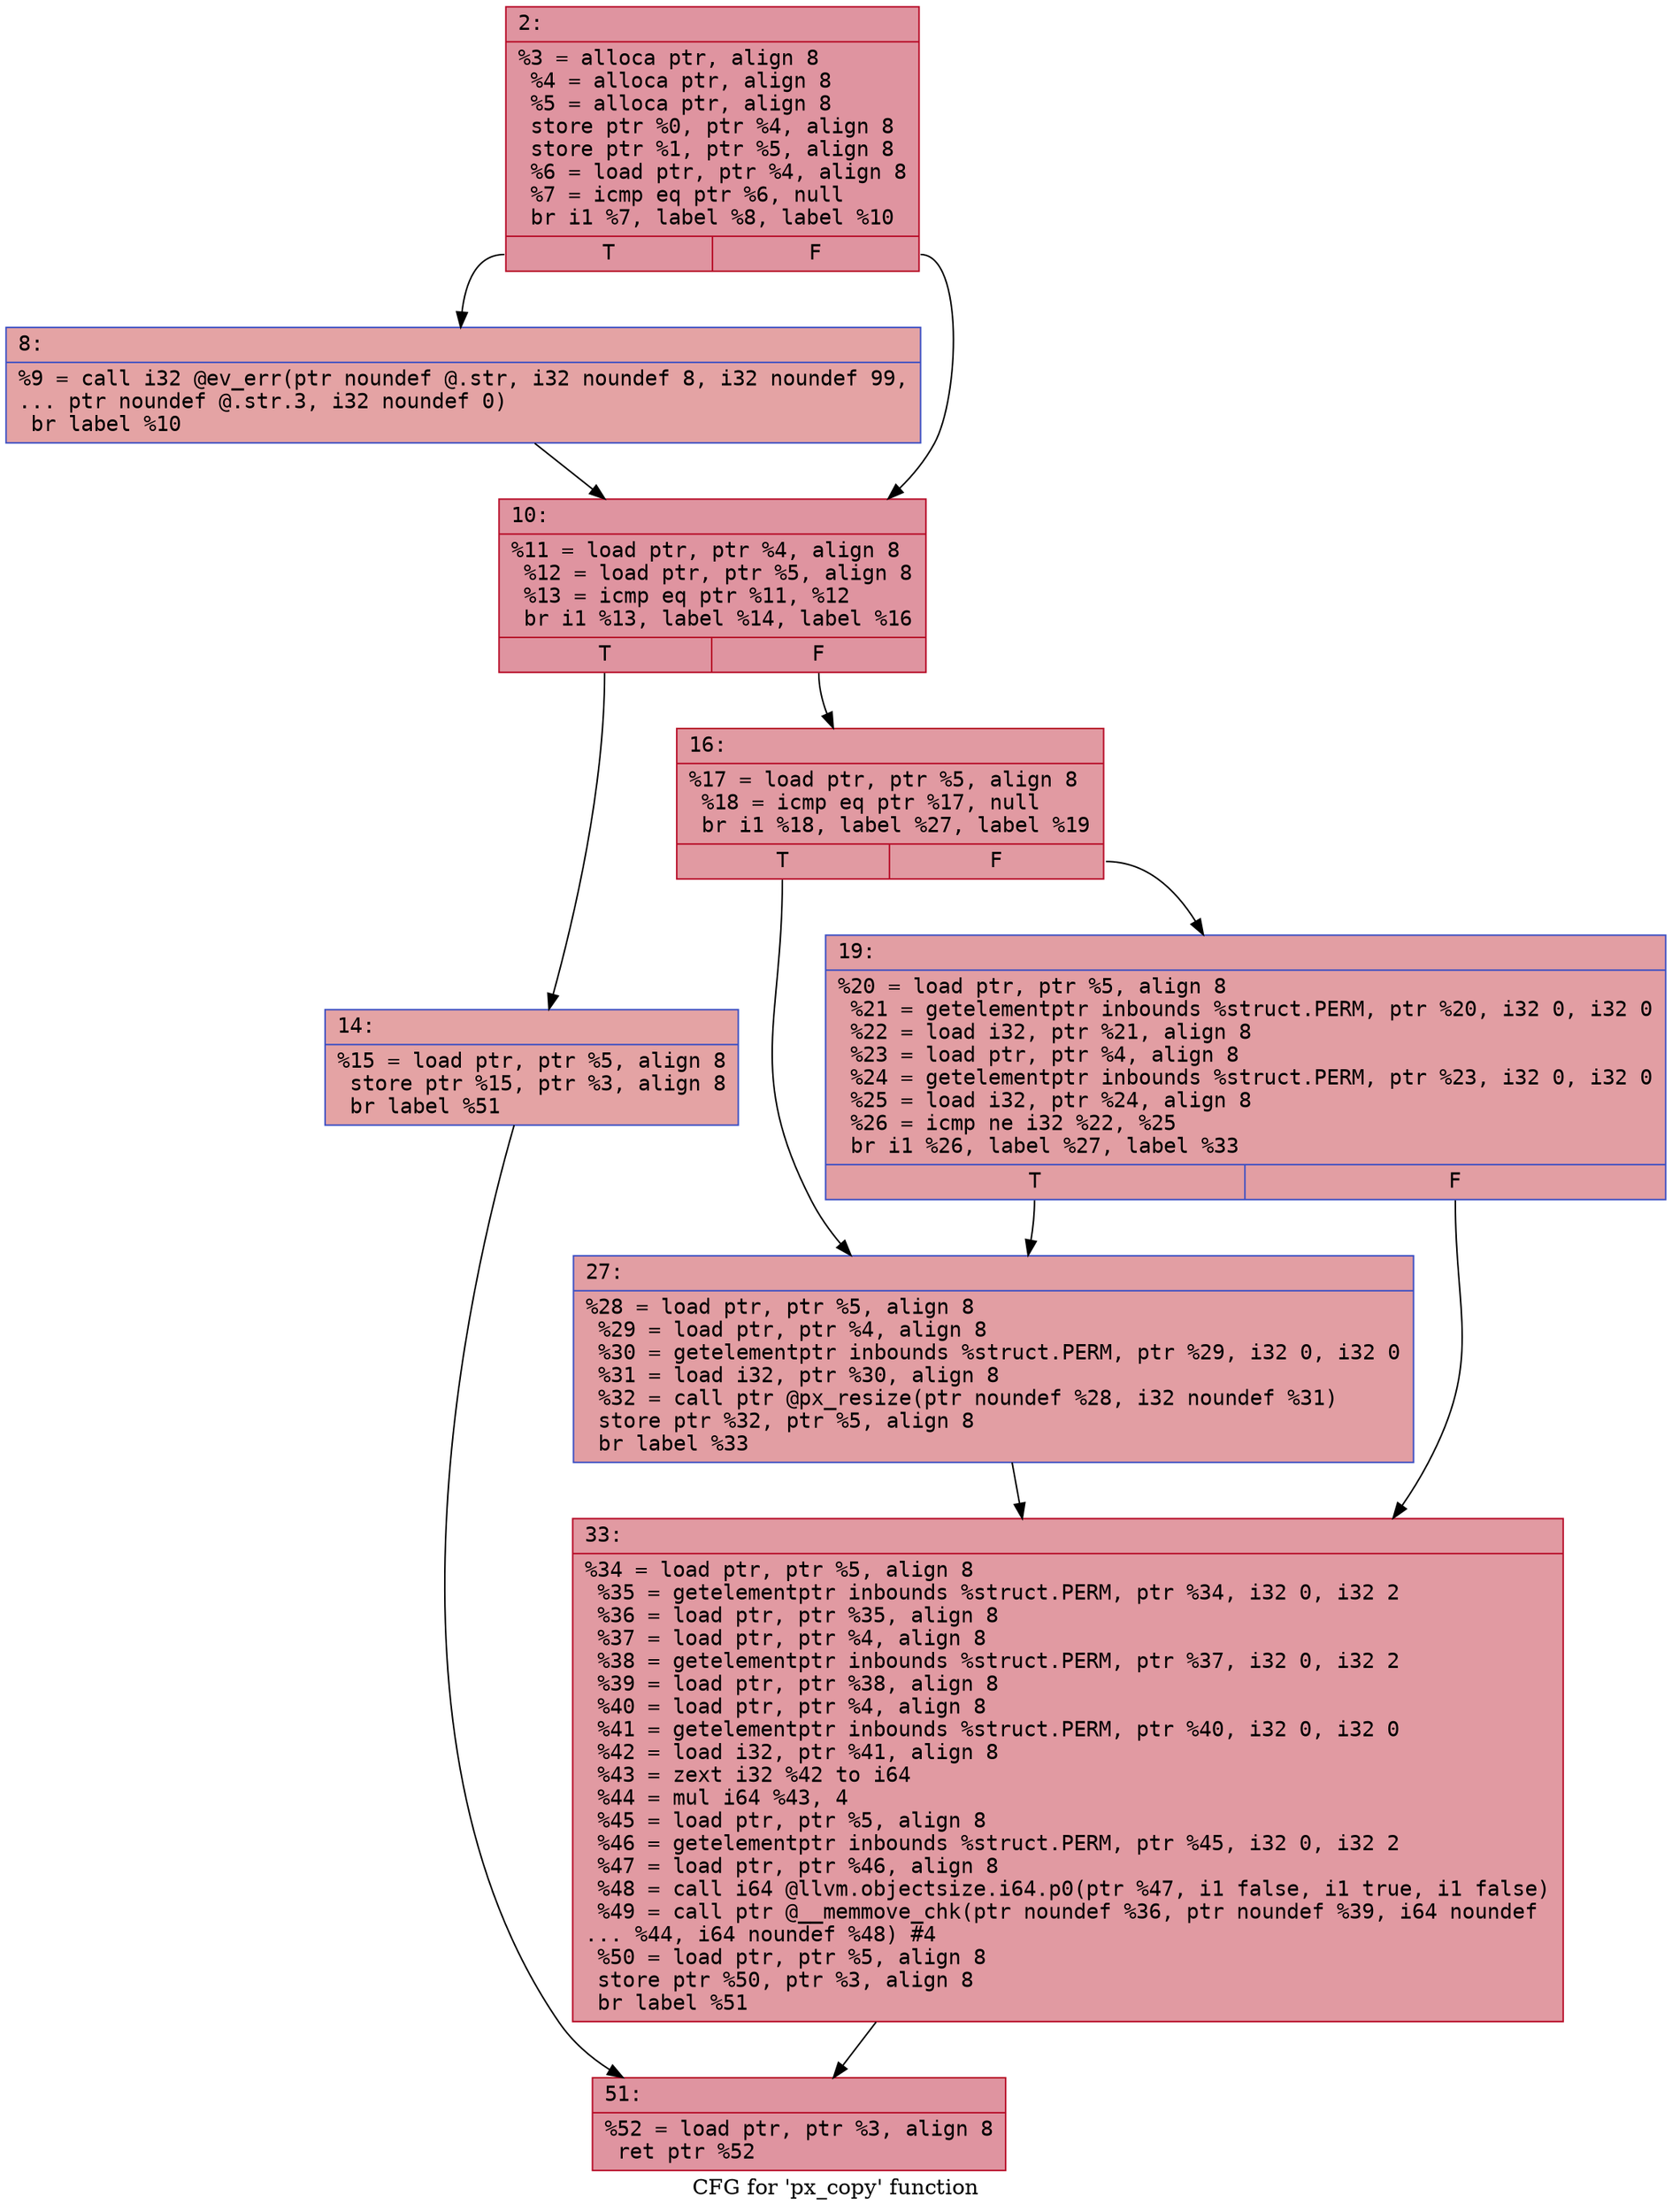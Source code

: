 digraph "CFG for 'px_copy' function" {
	label="CFG for 'px_copy' function";

	Node0x600000056710 [shape=record,color="#b70d28ff", style=filled, fillcolor="#b70d2870" fontname="Courier",label="{2:\l|  %3 = alloca ptr, align 8\l  %4 = alloca ptr, align 8\l  %5 = alloca ptr, align 8\l  store ptr %0, ptr %4, align 8\l  store ptr %1, ptr %5, align 8\l  %6 = load ptr, ptr %4, align 8\l  %7 = icmp eq ptr %6, null\l  br i1 %7, label %8, label %10\l|{<s0>T|<s1>F}}"];
	Node0x600000056710:s0 -> Node0x600000056760[tooltip="2 -> 8\nProbability 37.50%" ];
	Node0x600000056710:s1 -> Node0x6000000567b0[tooltip="2 -> 10\nProbability 62.50%" ];
	Node0x600000056760 [shape=record,color="#3d50c3ff", style=filled, fillcolor="#c32e3170" fontname="Courier",label="{8:\l|  %9 = call i32 @ev_err(ptr noundef @.str, i32 noundef 8, i32 noundef 99,\l... ptr noundef @.str.3, i32 noundef 0)\l  br label %10\l}"];
	Node0x600000056760 -> Node0x6000000567b0[tooltip="8 -> 10\nProbability 100.00%" ];
	Node0x6000000567b0 [shape=record,color="#b70d28ff", style=filled, fillcolor="#b70d2870" fontname="Courier",label="{10:\l|  %11 = load ptr, ptr %4, align 8\l  %12 = load ptr, ptr %5, align 8\l  %13 = icmp eq ptr %11, %12\l  br i1 %13, label %14, label %16\l|{<s0>T|<s1>F}}"];
	Node0x6000000567b0:s0 -> Node0x600000056800[tooltip="10 -> 14\nProbability 37.50%" ];
	Node0x6000000567b0:s1 -> Node0x600000056850[tooltip="10 -> 16\nProbability 62.50%" ];
	Node0x600000056800 [shape=record,color="#3d50c3ff", style=filled, fillcolor="#c32e3170" fontname="Courier",label="{14:\l|  %15 = load ptr, ptr %5, align 8\l  store ptr %15, ptr %3, align 8\l  br label %51\l}"];
	Node0x600000056800 -> Node0x600000056990[tooltip="14 -> 51\nProbability 100.00%" ];
	Node0x600000056850 [shape=record,color="#b70d28ff", style=filled, fillcolor="#bb1b2c70" fontname="Courier",label="{16:\l|  %17 = load ptr, ptr %5, align 8\l  %18 = icmp eq ptr %17, null\l  br i1 %18, label %27, label %19\l|{<s0>T|<s1>F}}"];
	Node0x600000056850:s0 -> Node0x6000000568f0[tooltip="16 -> 27\nProbability 37.50%" ];
	Node0x600000056850:s1 -> Node0x6000000568a0[tooltip="16 -> 19\nProbability 62.50%" ];
	Node0x6000000568a0 [shape=record,color="#3d50c3ff", style=filled, fillcolor="#be242e70" fontname="Courier",label="{19:\l|  %20 = load ptr, ptr %5, align 8\l  %21 = getelementptr inbounds %struct.PERM, ptr %20, i32 0, i32 0\l  %22 = load i32, ptr %21, align 8\l  %23 = load ptr, ptr %4, align 8\l  %24 = getelementptr inbounds %struct.PERM, ptr %23, i32 0, i32 0\l  %25 = load i32, ptr %24, align 8\l  %26 = icmp ne i32 %22, %25\l  br i1 %26, label %27, label %33\l|{<s0>T|<s1>F}}"];
	Node0x6000000568a0:s0 -> Node0x6000000568f0[tooltip="19 -> 27\nProbability 50.00%" ];
	Node0x6000000568a0:s1 -> Node0x600000056940[tooltip="19 -> 33\nProbability 50.00%" ];
	Node0x6000000568f0 [shape=record,color="#3d50c3ff", style=filled, fillcolor="#be242e70" fontname="Courier",label="{27:\l|  %28 = load ptr, ptr %5, align 8\l  %29 = load ptr, ptr %4, align 8\l  %30 = getelementptr inbounds %struct.PERM, ptr %29, i32 0, i32 0\l  %31 = load i32, ptr %30, align 8\l  %32 = call ptr @px_resize(ptr noundef %28, i32 noundef %31)\l  store ptr %32, ptr %5, align 8\l  br label %33\l}"];
	Node0x6000000568f0 -> Node0x600000056940[tooltip="27 -> 33\nProbability 100.00%" ];
	Node0x600000056940 [shape=record,color="#b70d28ff", style=filled, fillcolor="#bb1b2c70" fontname="Courier",label="{33:\l|  %34 = load ptr, ptr %5, align 8\l  %35 = getelementptr inbounds %struct.PERM, ptr %34, i32 0, i32 2\l  %36 = load ptr, ptr %35, align 8\l  %37 = load ptr, ptr %4, align 8\l  %38 = getelementptr inbounds %struct.PERM, ptr %37, i32 0, i32 2\l  %39 = load ptr, ptr %38, align 8\l  %40 = load ptr, ptr %4, align 8\l  %41 = getelementptr inbounds %struct.PERM, ptr %40, i32 0, i32 0\l  %42 = load i32, ptr %41, align 8\l  %43 = zext i32 %42 to i64\l  %44 = mul i64 %43, 4\l  %45 = load ptr, ptr %5, align 8\l  %46 = getelementptr inbounds %struct.PERM, ptr %45, i32 0, i32 2\l  %47 = load ptr, ptr %46, align 8\l  %48 = call i64 @llvm.objectsize.i64.p0(ptr %47, i1 false, i1 true, i1 false)\l  %49 = call ptr @__memmove_chk(ptr noundef %36, ptr noundef %39, i64 noundef\l... %44, i64 noundef %48) #4\l  %50 = load ptr, ptr %5, align 8\l  store ptr %50, ptr %3, align 8\l  br label %51\l}"];
	Node0x600000056940 -> Node0x600000056990[tooltip="33 -> 51\nProbability 100.00%" ];
	Node0x600000056990 [shape=record,color="#b70d28ff", style=filled, fillcolor="#b70d2870" fontname="Courier",label="{51:\l|  %52 = load ptr, ptr %3, align 8\l  ret ptr %52\l}"];
}
